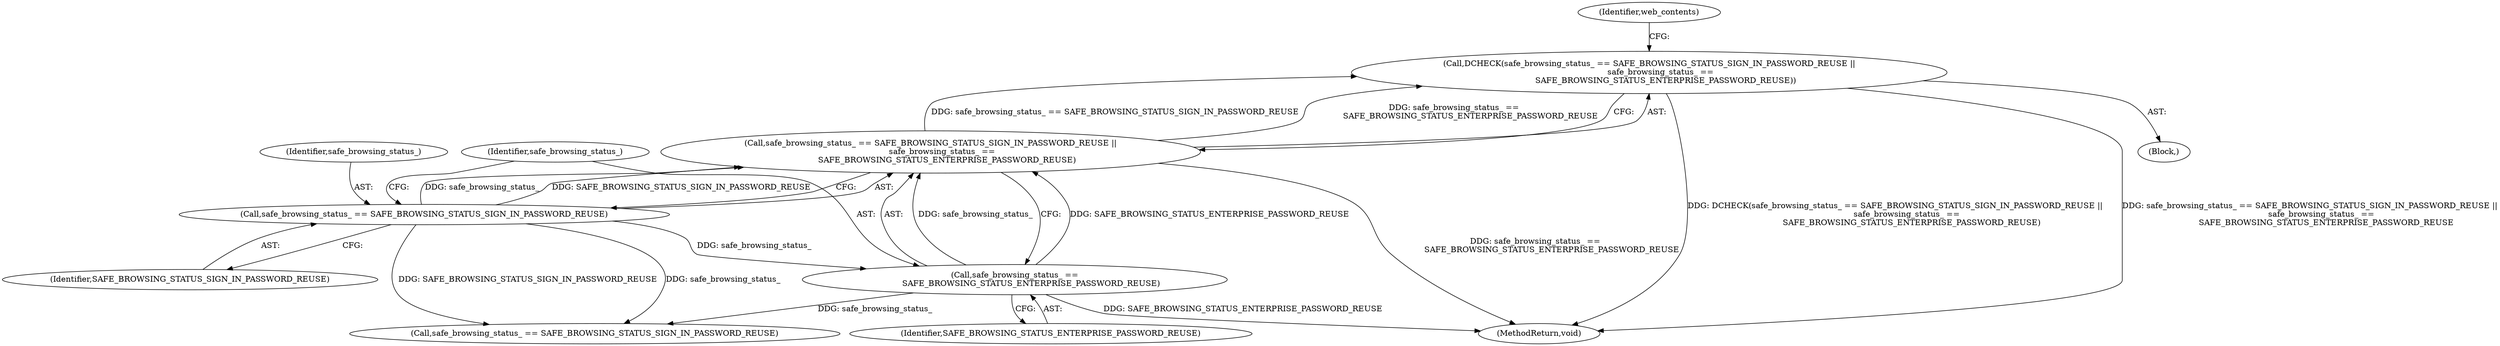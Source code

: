digraph "1_Chrome_7cde8513c12a6e8ec5d1d1eb1cfd078d9adad3ef_1@del" {
"1000105" [label="(Call,DCHECK(safe_browsing_status_ == SAFE_BROWSING_STATUS_SIGN_IN_PASSWORD_REUSE ||\n         safe_browsing_status_ ==\n             SAFE_BROWSING_STATUS_ENTERPRISE_PASSWORD_REUSE))"];
"1000106" [label="(Call,safe_browsing_status_ == SAFE_BROWSING_STATUS_SIGN_IN_PASSWORD_REUSE ||\n         safe_browsing_status_ ==\n             SAFE_BROWSING_STATUS_ENTERPRISE_PASSWORD_REUSE)"];
"1000107" [label="(Call,safe_browsing_status_ == SAFE_BROWSING_STATUS_SIGN_IN_PASSWORD_REUSE)"];
"1000110" [label="(Call,safe_browsing_status_ ==\n             SAFE_BROWSING_STATUS_ENTERPRISE_PASSWORD_REUSE)"];
"1000112" [label="(Identifier,SAFE_BROWSING_STATUS_ENTERPRISE_PASSWORD_REUSE)"];
"1000110" [label="(Call,safe_browsing_status_ ==\n             SAFE_BROWSING_STATUS_ENTERPRISE_PASSWORD_REUSE)"];
"1000106" [label="(Call,safe_browsing_status_ == SAFE_BROWSING_STATUS_SIGN_IN_PASSWORD_REUSE ||\n         safe_browsing_status_ ==\n             SAFE_BROWSING_STATUS_ENTERPRISE_PASSWORD_REUSE)"];
"1000107" [label="(Call,safe_browsing_status_ == SAFE_BROWSING_STATUS_SIGN_IN_PASSWORD_REUSE)"];
"1000114" [label="(Identifier,web_contents)"];
"1000105" [label="(Call,DCHECK(safe_browsing_status_ == SAFE_BROWSING_STATUS_SIGN_IN_PASSWORD_REUSE ||\n         safe_browsing_status_ ==\n             SAFE_BROWSING_STATUS_ENTERPRISE_PASSWORD_REUSE))"];
"1000123" [label="(MethodReturn,void)"];
"1000102" [label="(Block,)"];
"1000111" [label="(Identifier,safe_browsing_status_)"];
"1000109" [label="(Identifier,SAFE_BROWSING_STATUS_SIGN_IN_PASSWORD_REUSE)"];
"1000116" [label="(Call,safe_browsing_status_ == SAFE_BROWSING_STATUS_SIGN_IN_PASSWORD_REUSE)"];
"1000108" [label="(Identifier,safe_browsing_status_)"];
"1000105" -> "1000102"  [label="AST: "];
"1000105" -> "1000106"  [label="CFG: "];
"1000106" -> "1000105"  [label="AST: "];
"1000114" -> "1000105"  [label="CFG: "];
"1000105" -> "1000123"  [label="DDG: DCHECK(safe_browsing_status_ == SAFE_BROWSING_STATUS_SIGN_IN_PASSWORD_REUSE ||\n         safe_browsing_status_ ==\n             SAFE_BROWSING_STATUS_ENTERPRISE_PASSWORD_REUSE)"];
"1000105" -> "1000123"  [label="DDG: safe_browsing_status_ == SAFE_BROWSING_STATUS_SIGN_IN_PASSWORD_REUSE ||\n         safe_browsing_status_ ==\n             SAFE_BROWSING_STATUS_ENTERPRISE_PASSWORD_REUSE"];
"1000106" -> "1000105"  [label="DDG: safe_browsing_status_ == SAFE_BROWSING_STATUS_SIGN_IN_PASSWORD_REUSE"];
"1000106" -> "1000105"  [label="DDG: safe_browsing_status_ ==\n             SAFE_BROWSING_STATUS_ENTERPRISE_PASSWORD_REUSE"];
"1000106" -> "1000107"  [label="CFG: "];
"1000106" -> "1000110"  [label="CFG: "];
"1000107" -> "1000106"  [label="AST: "];
"1000110" -> "1000106"  [label="AST: "];
"1000106" -> "1000123"  [label="DDG: safe_browsing_status_ ==\n             SAFE_BROWSING_STATUS_ENTERPRISE_PASSWORD_REUSE"];
"1000107" -> "1000106"  [label="DDG: safe_browsing_status_"];
"1000107" -> "1000106"  [label="DDG: SAFE_BROWSING_STATUS_SIGN_IN_PASSWORD_REUSE"];
"1000110" -> "1000106"  [label="DDG: safe_browsing_status_"];
"1000110" -> "1000106"  [label="DDG: SAFE_BROWSING_STATUS_ENTERPRISE_PASSWORD_REUSE"];
"1000107" -> "1000109"  [label="CFG: "];
"1000108" -> "1000107"  [label="AST: "];
"1000109" -> "1000107"  [label="AST: "];
"1000111" -> "1000107"  [label="CFG: "];
"1000107" -> "1000110"  [label="DDG: safe_browsing_status_"];
"1000107" -> "1000116"  [label="DDG: safe_browsing_status_"];
"1000107" -> "1000116"  [label="DDG: SAFE_BROWSING_STATUS_SIGN_IN_PASSWORD_REUSE"];
"1000110" -> "1000112"  [label="CFG: "];
"1000111" -> "1000110"  [label="AST: "];
"1000112" -> "1000110"  [label="AST: "];
"1000110" -> "1000123"  [label="DDG: SAFE_BROWSING_STATUS_ENTERPRISE_PASSWORD_REUSE"];
"1000110" -> "1000116"  [label="DDG: safe_browsing_status_"];
}

